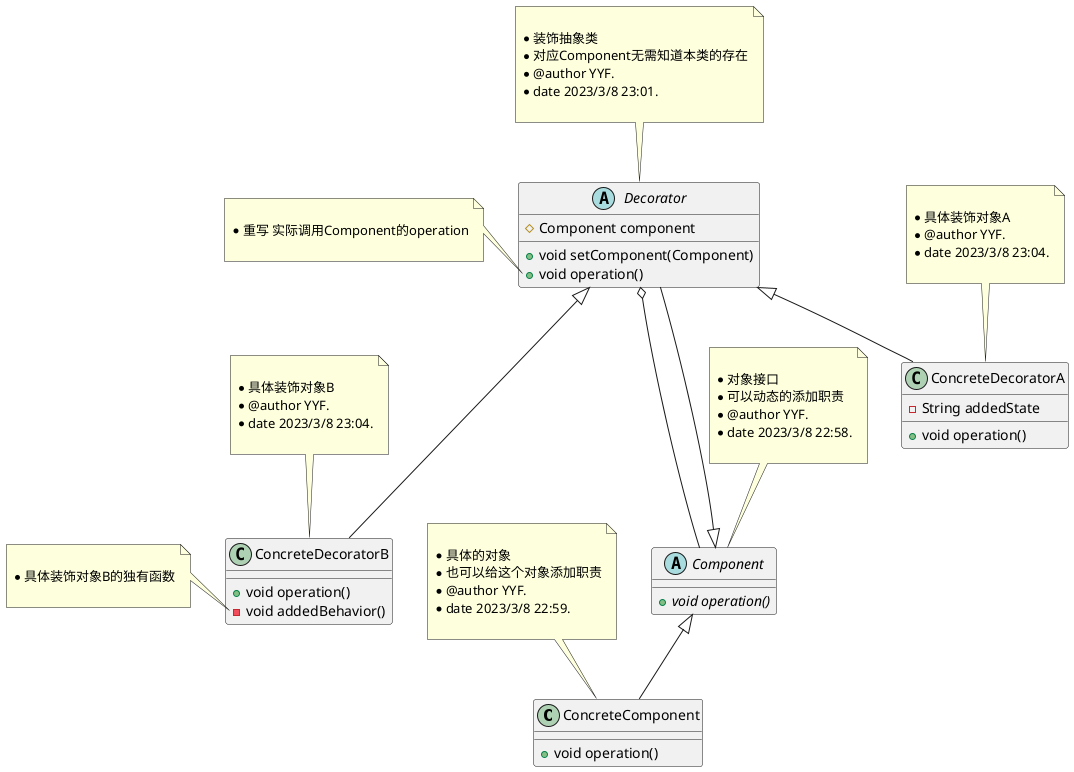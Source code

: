 @startuml
class ConcreteComponent {
+ void operation()
}
note top of ConcreteComponent

 * 具体的对象
 * 也可以给这个对象添加职责
 * @author YYF.
 * date 2023/3/8 22:59.
 
end note

class ConcreteDecoratorA {
- String addedState
+ void operation()
}
note top of ConcreteDecoratorA

 * 具体装饰对象A
 * @author YYF.
 * date 2023/3/8 23:04.
 
end note

abstract class Decorator {
# Component component
+ void setComponent(Component)
+ void operation()
}
note top of Decorator

 * 装饰抽象类
 * 对应Component无需知道本类的存在
 * @author YYF.
 * date 2023/3/8 23:01.
 
end note
note left of Decorator::operation()

     * 重写 实际调用Component的operation
     
end note

abstract class Component {
+ {abstract}void operation()
}
note top of Component

 * 对象接口
 * 可以动态的添加职责
 * @author YYF.
 * date 2023/3/8 22:58.
 
end note

class ConcreteDecoratorB {
+ void operation()
- void addedBehavior()
}
note top of ConcreteDecoratorB

 * 具体装饰对象B
 * @author YYF.
 * date 2023/3/8 23:04.
 
end note
note left of ConcreteDecoratorB::addedBehavior()

     * 具体装饰对象B的独有函数
     
end note

Component <|-- ConcreteComponent
Decorator <|-- ConcreteDecoratorA
Component <|--- Decorator
Decorator o--- Component
Decorator <|--- ConcreteDecoratorB
@enduml